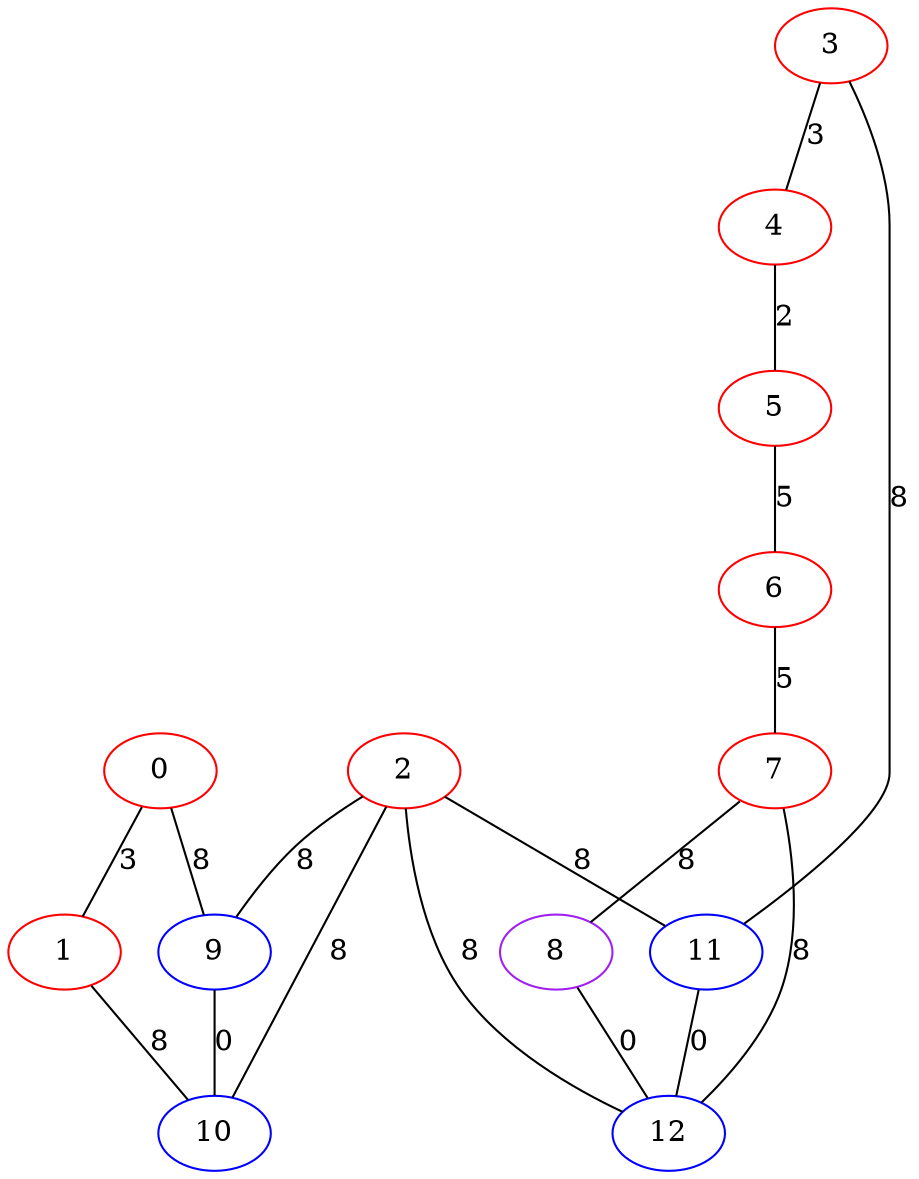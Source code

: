 graph "" {
0 [color=red, weight=1];
1 [color=red, weight=1];
2 [color=red, weight=1];
3 [color=red, weight=1];
4 [color=red, weight=1];
5 [color=red, weight=1];
6 [color=red, weight=1];
7 [color=red, weight=1];
8 [color=purple, weight=4];
9 [color=blue, weight=3];
10 [color=blue, weight=3];
11 [color=blue, weight=3];
12 [color=blue, weight=3];
0 -- 1  [key=0, label=3];
0 -- 9  [key=0, label=8];
1 -- 10  [key=0, label=8];
2 -- 9  [key=0, label=8];
2 -- 10  [key=0, label=8];
2 -- 11  [key=0, label=8];
2 -- 12  [key=0, label=8];
3 -- 11  [key=0, label=8];
3 -- 4  [key=0, label=3];
4 -- 5  [key=0, label=2];
5 -- 6  [key=0, label=5];
6 -- 7  [key=0, label=5];
7 -- 8  [key=0, label=8];
7 -- 12  [key=0, label=8];
8 -- 12  [key=0, label=0];
9 -- 10  [key=0, label=0];
11 -- 12  [key=0, label=0];
}
